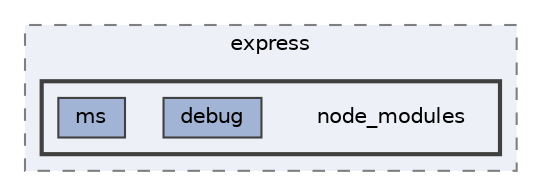digraph "pkiclassroomrescheduler/src/main/frontend/node_modules/express/node_modules"
{
 // LATEX_PDF_SIZE
  bgcolor="transparent";
  edge [fontname=Helvetica,fontsize=10,labelfontname=Helvetica,labelfontsize=10];
  node [fontname=Helvetica,fontsize=10,shape=box,height=0.2,width=0.4];
  compound=true
  subgraph clusterdir_99bd9b106fe9f9828e7a9cccb85a008e {
    graph [ bgcolor="#edf0f7", pencolor="grey50", label="express", fontname=Helvetica,fontsize=10 style="filled,dashed", URL="dir_99bd9b106fe9f9828e7a9cccb85a008e.html",tooltip=""]
  subgraph clusterdir_e2fab22268483627044cf83714f9bfe1 {
    graph [ bgcolor="#edf0f7", pencolor="grey25", label="", fontname=Helvetica,fontsize=10 style="filled,bold", URL="dir_e2fab22268483627044cf83714f9bfe1.html",tooltip=""]
    dir_e2fab22268483627044cf83714f9bfe1 [shape=plaintext, label="node_modules"];
  dir_66d5a31e6c8e19fd1046f91c6ff6bcfc [label="debug", fillcolor="#a2b4d6", color="grey25", style="filled", URL="dir_66d5a31e6c8e19fd1046f91c6ff6bcfc.html",tooltip=""];
  dir_2be5ce8dbda37926b3296ea2e6a0ff14 [label="ms", fillcolor="#a2b4d6", color="grey25", style="filled", URL="dir_2be5ce8dbda37926b3296ea2e6a0ff14.html",tooltip=""];
  }
  }
}
